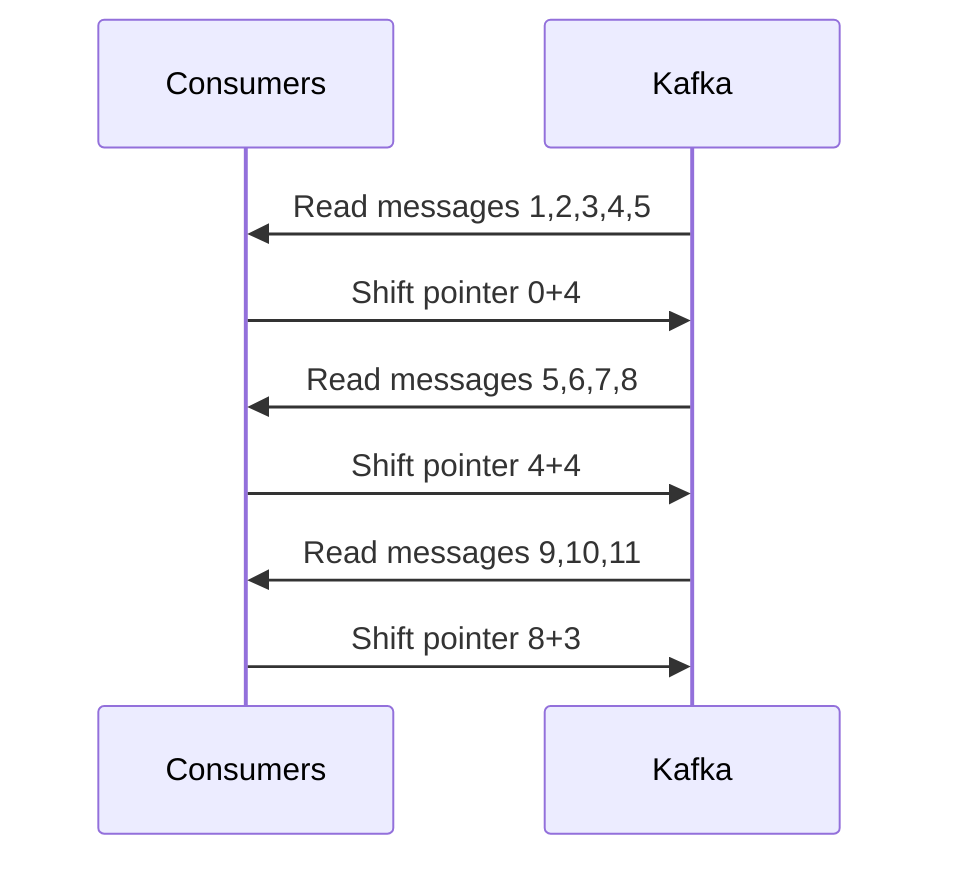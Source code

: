 sequenceDiagram
  participant c as Consumers
  participant k as Kafka
  
  k->>c: Read messages 1,2,3,4,5
  c->>k: Shift pointer 0+4

  k->>c: Read messages 5,6,7,8
  c->>k: Shift pointer 4+4

  k->>c: Read messages 9,10,11
  c->>k: Shift pointer 8+3
